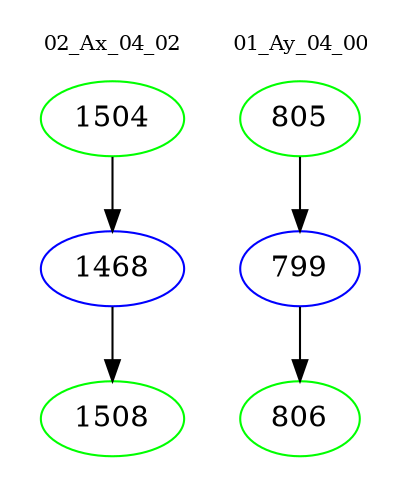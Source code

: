 digraph{
subgraph cluster_0 {
color = white
label = "02_Ax_04_02";
fontsize=10;
T0_1504 [label="1504", color="green"]
T0_1504 -> T0_1468 [color="black"]
T0_1468 [label="1468", color="blue"]
T0_1468 -> T0_1508 [color="black"]
T0_1508 [label="1508", color="green"]
}
subgraph cluster_1 {
color = white
label = "01_Ay_04_00";
fontsize=10;
T1_805 [label="805", color="green"]
T1_805 -> T1_799 [color="black"]
T1_799 [label="799", color="blue"]
T1_799 -> T1_806 [color="black"]
T1_806 [label="806", color="green"]
}
}
